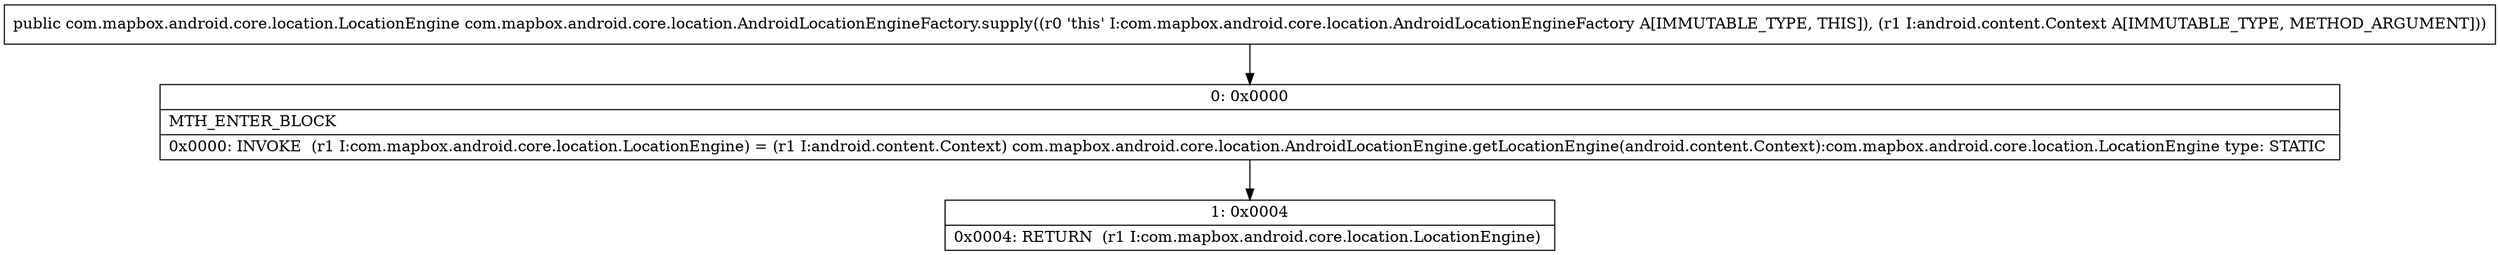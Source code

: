 digraph "CFG forcom.mapbox.android.core.location.AndroidLocationEngineFactory.supply(Landroid\/content\/Context;)Lcom\/mapbox\/android\/core\/location\/LocationEngine;" {
Node_0 [shape=record,label="{0\:\ 0x0000|MTH_ENTER_BLOCK\l|0x0000: INVOKE  (r1 I:com.mapbox.android.core.location.LocationEngine) = (r1 I:android.content.Context) com.mapbox.android.core.location.AndroidLocationEngine.getLocationEngine(android.content.Context):com.mapbox.android.core.location.LocationEngine type: STATIC \l}"];
Node_1 [shape=record,label="{1\:\ 0x0004|0x0004: RETURN  (r1 I:com.mapbox.android.core.location.LocationEngine) \l}"];
MethodNode[shape=record,label="{public com.mapbox.android.core.location.LocationEngine com.mapbox.android.core.location.AndroidLocationEngineFactory.supply((r0 'this' I:com.mapbox.android.core.location.AndroidLocationEngineFactory A[IMMUTABLE_TYPE, THIS]), (r1 I:android.content.Context A[IMMUTABLE_TYPE, METHOD_ARGUMENT])) }"];
MethodNode -> Node_0;
Node_0 -> Node_1;
}

